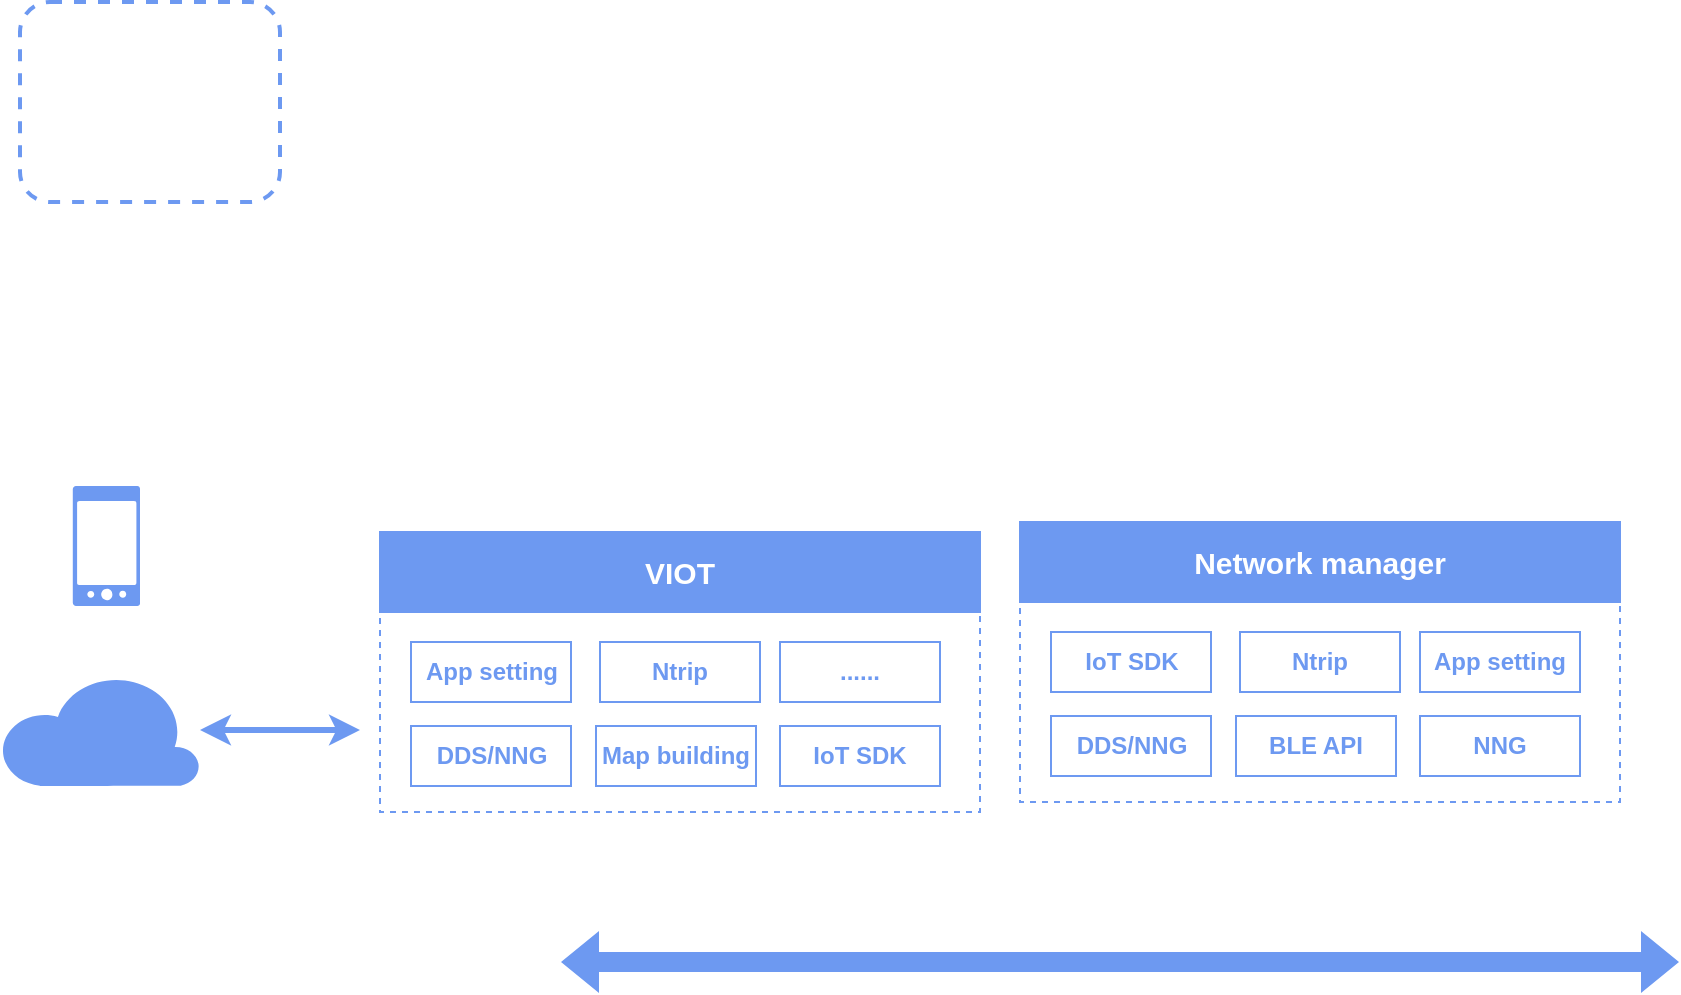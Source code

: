 <mxfile version="24.2.5" type="github">
  <diagram name="Page-1" id="JC4cb9zr0qlf4iiEeogh">
    <mxGraphModel dx="1369" dy="774" grid="1" gridSize="10" guides="1" tooltips="1" connect="1" arrows="1" fold="1" page="1" pageScale="1" pageWidth="980" pageHeight="1390" math="0" shadow="0">
      <root>
        <mxCell id="0" />
        <mxCell id="1" parent="0" />
        <mxCell id="fbuUso7rly-JQaLcUg9s-77" value="" style="group" vertex="1" connectable="0" parent="1">
          <mxGeometry x="270" y="295" width="300" height="140" as="geometry" />
        </mxCell>
        <mxCell id="fbuUso7rly-JQaLcUg9s-61" value="" style="rounded=0;whiteSpace=wrap;html=1;strokeColor=#6D99F1;dashed=1;" vertex="1" parent="fbuUso7rly-JQaLcUg9s-77">
          <mxGeometry width="300" height="140" as="geometry" />
        </mxCell>
        <mxCell id="fbuUso7rly-JQaLcUg9s-63" value="VIOT" style="rounded=0;whiteSpace=wrap;html=1;strokeColor=#6D99F1;fillColor=#6D99F1;fontColor=#FFFFFF;fontStyle=1;fontSize=15;" vertex="1" parent="fbuUso7rly-JQaLcUg9s-77">
          <mxGeometry width="300" height="40" as="geometry" />
        </mxCell>
        <mxCell id="fbuUso7rly-JQaLcUg9s-59" value="" style="rounded=1;whiteSpace=wrap;html=1;dashed=1;strokeWidth=2;strokeColor=#6D99F1;" vertex="1" parent="1">
          <mxGeometry x="90" y="30" width="130" height="100" as="geometry" />
        </mxCell>
        <mxCell id="fbuUso7rly-JQaLcUg9s-60" value="" style="shape=flexArrow;endArrow=classic;startArrow=classic;html=1;rounded=0;fillColor=#6D99F1;strokeColor=none;" edge="1" parent="1">
          <mxGeometry width="100" height="100" relative="1" as="geometry">
            <mxPoint x="360" y="510" as="sourcePoint" />
            <mxPoint x="920" y="510" as="targetPoint" />
          </mxGeometry>
        </mxCell>
        <mxCell id="fbuUso7rly-JQaLcUg9s-64" value="&lt;font color=&quot;#6d99f1&quot;&gt;&lt;b&gt;DDS/NNG&lt;/b&gt;&lt;/font&gt;" style="rounded=0;whiteSpace=wrap;html=1;strokeColor=#6D99F1;" vertex="1" parent="1">
          <mxGeometry x="285.5" y="392" width="80" height="30" as="geometry" />
        </mxCell>
        <mxCell id="fbuUso7rly-JQaLcUg9s-71" value="" style="sketch=0;html=1;aspect=fixed;strokeColor=none;shadow=0;fillColor=#6D99F1;verticalAlign=top;labelPosition=center;verticalLabelPosition=bottom;shape=mxgraph.gcp2.phone_android" vertex="1" parent="1">
          <mxGeometry x="116.4" y="272" width="33.6" height="60" as="geometry" />
        </mxCell>
        <mxCell id="fbuUso7rly-JQaLcUg9s-81" style="edgeStyle=orthogonalEdgeStyle;rounded=0;orthogonalLoop=1;jettySize=auto;html=1;startArrow=classic;startFill=1;strokeWidth=3;strokeColor=#6D99F1;" edge="1" parent="1" source="fbuUso7rly-JQaLcUg9s-72">
          <mxGeometry relative="1" as="geometry">
            <mxPoint x="260" y="394" as="targetPoint" />
          </mxGeometry>
        </mxCell>
        <mxCell id="fbuUso7rly-JQaLcUg9s-72" value="" style="verticalLabelPosition=bottom;html=1;verticalAlign=top;align=center;strokeColor=none;fillColor=#6D99F1;shape=mxgraph.azure.cloud;" vertex="1" parent="1">
          <mxGeometry x="80" y="366" width="100" height="56" as="geometry" />
        </mxCell>
        <mxCell id="fbuUso7rly-JQaLcUg9s-73" value="&lt;font color=&quot;#6d99f1&quot;&gt;&lt;b&gt;Map building&lt;/b&gt;&lt;/font&gt;" style="rounded=0;whiteSpace=wrap;html=1;strokeColor=#6D99F1;" vertex="1" parent="1">
          <mxGeometry x="378" y="392" width="80" height="30" as="geometry" />
        </mxCell>
        <mxCell id="fbuUso7rly-JQaLcUg9s-75" value="&lt;b style=&quot;border-color: var(--border-color); color: rgb(109, 153, 241);&quot;&gt;App setting&lt;/b&gt;" style="rounded=0;whiteSpace=wrap;html=1;strokeColor=#6D99F1;" vertex="1" parent="1">
          <mxGeometry x="285.5" y="350" width="80" height="30" as="geometry" />
        </mxCell>
        <mxCell id="fbuUso7rly-JQaLcUg9s-76" value="&lt;font color=&quot;#6d99f1&quot;&gt;&lt;b&gt;Ntrip&lt;/b&gt;&lt;/font&gt;" style="rounded=0;whiteSpace=wrap;html=1;strokeColor=#6D99F1;" vertex="1" parent="1">
          <mxGeometry x="380" y="350" width="80" height="30" as="geometry" />
        </mxCell>
        <mxCell id="fbuUso7rly-JQaLcUg9s-78" value="&lt;b style=&quot;border-color: var(--border-color); color: rgb(109, 153, 241);&quot;&gt;IoT SDK&lt;/b&gt;" style="rounded=0;whiteSpace=wrap;html=1;strokeColor=#6D99F1;" vertex="1" parent="1">
          <mxGeometry x="470" y="392" width="80" height="30" as="geometry" />
        </mxCell>
        <mxCell id="fbuUso7rly-JQaLcUg9s-79" value="&lt;font color=&quot;#6d99f1&quot;&gt;&lt;b&gt;......&lt;/b&gt;&lt;/font&gt;" style="rounded=0;whiteSpace=wrap;html=1;strokeColor=#6D99F1;" vertex="1" parent="1">
          <mxGeometry x="470" y="350" width="80" height="30" as="geometry" />
        </mxCell>
        <mxCell id="fbuUso7rly-JQaLcUg9s-82" value="" style="group" vertex="1" connectable="0" parent="1">
          <mxGeometry x="590" y="290" width="300" height="140" as="geometry" />
        </mxCell>
        <mxCell id="fbuUso7rly-JQaLcUg9s-83" value="" style="rounded=0;whiteSpace=wrap;html=1;strokeColor=#6D99F1;dashed=1;" vertex="1" parent="fbuUso7rly-JQaLcUg9s-82">
          <mxGeometry width="300" height="140" as="geometry" />
        </mxCell>
        <mxCell id="fbuUso7rly-JQaLcUg9s-84" value="Network manager" style="rounded=0;whiteSpace=wrap;html=1;strokeColor=#6D99F1;fillColor=#6D99F1;fontColor=#FFFFFF;fontStyle=1;fontSize=15;" vertex="1" parent="fbuUso7rly-JQaLcUg9s-82">
          <mxGeometry width="300" height="40" as="geometry" />
        </mxCell>
        <mxCell id="fbuUso7rly-JQaLcUg9s-85" value="&lt;b style=&quot;border-color: var(--border-color); color: rgb(109, 153, 241);&quot;&gt;DDS/NNG&lt;/b&gt;" style="rounded=0;whiteSpace=wrap;html=1;strokeColor=#6D99F1;" vertex="1" parent="1">
          <mxGeometry x="605.5" y="387" width="80" height="30" as="geometry" />
        </mxCell>
        <mxCell id="fbuUso7rly-JQaLcUg9s-86" value="&lt;font color=&quot;#6d99f1&quot;&gt;&lt;b&gt;BLE API&lt;/b&gt;&lt;/font&gt;" style="rounded=0;whiteSpace=wrap;html=1;strokeColor=#6D99F1;" vertex="1" parent="1">
          <mxGeometry x="698" y="387" width="80" height="30" as="geometry" />
        </mxCell>
        <mxCell id="fbuUso7rly-JQaLcUg9s-87" value="&lt;font color=&quot;#6d99f1&quot;&gt;&lt;b&gt;IoT SDK&lt;/b&gt;&lt;/font&gt;" style="rounded=0;whiteSpace=wrap;html=1;strokeColor=#6D99F1;" vertex="1" parent="1">
          <mxGeometry x="605.5" y="345" width="80" height="30" as="geometry" />
        </mxCell>
        <mxCell id="fbuUso7rly-JQaLcUg9s-88" value="&lt;font color=&quot;#6d99f1&quot;&gt;&lt;b&gt;Ntrip&lt;/b&gt;&lt;/font&gt;" style="rounded=0;whiteSpace=wrap;html=1;strokeColor=#6D99F1;" vertex="1" parent="1">
          <mxGeometry x="700" y="345" width="80" height="30" as="geometry" />
        </mxCell>
        <mxCell id="fbuUso7rly-JQaLcUg9s-89" value="&lt;font color=&quot;#6d99f1&quot;&gt;&lt;b&gt;NNG&lt;/b&gt;&lt;/font&gt;" style="rounded=0;whiteSpace=wrap;html=1;strokeColor=#6D99F1;" vertex="1" parent="1">
          <mxGeometry x="790" y="387" width="80" height="30" as="geometry" />
        </mxCell>
        <mxCell id="fbuUso7rly-JQaLcUg9s-90" value="&lt;font color=&quot;#6d99f1&quot;&gt;&lt;b&gt;App setting&lt;/b&gt;&lt;/font&gt;" style="rounded=0;whiteSpace=wrap;html=1;strokeColor=#6D99F1;" vertex="1" parent="1">
          <mxGeometry x="790" y="345" width="80" height="30" as="geometry" />
        </mxCell>
      </root>
    </mxGraphModel>
  </diagram>
</mxfile>
